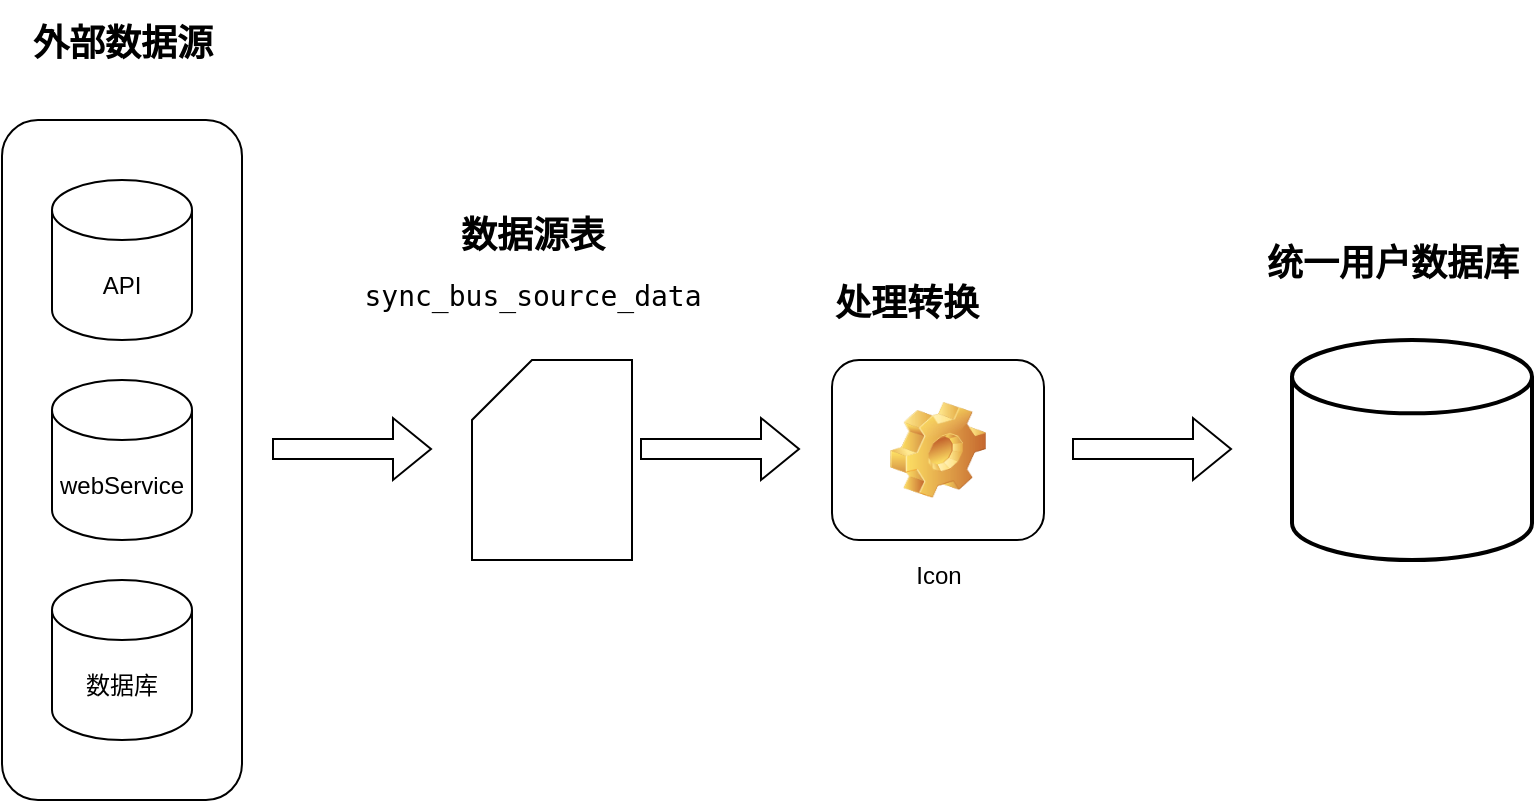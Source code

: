 <mxfile version="24.7.7">
  <diagram id="C5RBs43oDa-KdzZeNtuy" name="Page-1">
    <mxGraphModel dx="969" dy="584" grid="1" gridSize="10" guides="1" tooltips="1" connect="1" arrows="1" fold="1" page="1" pageScale="1" pageWidth="827" pageHeight="1169" math="0" shadow="0">
      <root>
        <mxCell id="WIyWlLk6GJQsqaUBKTNV-0" />
        <mxCell id="WIyWlLk6GJQsqaUBKTNV-1" parent="WIyWlLk6GJQsqaUBKTNV-0" />
        <mxCell id="DZL_igqjIlubBcpyFUkd-7" value="" style="rounded=1;whiteSpace=wrap;html=1;" vertex="1" parent="WIyWlLk6GJQsqaUBKTNV-1">
          <mxGeometry x="15" y="80" width="120" height="340" as="geometry" />
        </mxCell>
        <mxCell id="DZL_igqjIlubBcpyFUkd-0" value="API" style="shape=cylinder3;whiteSpace=wrap;html=1;boundedLbl=1;backgroundOutline=1;size=15;" vertex="1" parent="WIyWlLk6GJQsqaUBKTNV-1">
          <mxGeometry x="40" y="110" width="70" height="80" as="geometry" />
        </mxCell>
        <mxCell id="DZL_igqjIlubBcpyFUkd-5" value="webService" style="shape=cylinder3;whiteSpace=wrap;html=1;boundedLbl=1;backgroundOutline=1;size=15;" vertex="1" parent="WIyWlLk6GJQsqaUBKTNV-1">
          <mxGeometry x="40" y="210" width="70" height="80" as="geometry" />
        </mxCell>
        <mxCell id="DZL_igqjIlubBcpyFUkd-6" value="数据库" style="shape=cylinder3;whiteSpace=wrap;html=1;boundedLbl=1;backgroundOutline=1;size=15;" vertex="1" parent="WIyWlLk6GJQsqaUBKTNV-1">
          <mxGeometry x="40" y="310" width="70" height="80" as="geometry" />
        </mxCell>
        <mxCell id="DZL_igqjIlubBcpyFUkd-8" value="&lt;font style=&quot;font-size: 18px;&quot;&gt;外部数据源&lt;/font&gt;" style="text;strokeColor=none;fillColor=none;html=1;fontSize=24;fontStyle=1;verticalAlign=middle;align=center;" vertex="1" parent="WIyWlLk6GJQsqaUBKTNV-1">
          <mxGeometry x="25" y="20" width="100" height="40" as="geometry" />
        </mxCell>
        <mxCell id="DZL_igqjIlubBcpyFUkd-9" value="" style="shape=flexArrow;endArrow=classic;html=1;rounded=0;" edge="1" parent="WIyWlLk6GJQsqaUBKTNV-1">
          <mxGeometry width="50" height="50" relative="1" as="geometry">
            <mxPoint x="150" y="244.5" as="sourcePoint" />
            <mxPoint x="230" y="244.5" as="targetPoint" />
          </mxGeometry>
        </mxCell>
        <mxCell id="DZL_igqjIlubBcpyFUkd-10" value="&lt;pre style=&quot;background-color: rgb(28, 28, 28); color: rgb(246, 246, 246); font-family: &amp;quot;Courier New&amp;quot;, monospace; line-height: 100%;&quot;&gt;&lt;br&gt;&lt;/pre&gt;" style="shape=card;whiteSpace=wrap;html=1;" vertex="1" parent="WIyWlLk6GJQsqaUBKTNV-1">
          <mxGeometry x="250" y="200" width="80" height="100" as="geometry" />
        </mxCell>
        <mxCell id="DZL_igqjIlubBcpyFUkd-11" value="&lt;font style=&quot;font-size: 18px;&quot;&gt;数据源表&lt;/font&gt;&lt;div&gt;&lt;span style=&quot;font-family: Consolas, monospace; font-size: 10.5pt; font-weight: normal; background-color: initial;&quot;&gt;sync_bus_source_data&lt;/span&gt;&lt;/div&gt;" style="text;strokeColor=none;fillColor=none;html=1;fontSize=24;fontStyle=1;verticalAlign=middle;align=center;" vertex="1" parent="WIyWlLk6GJQsqaUBKTNV-1">
          <mxGeometry x="230" y="130" width="100" height="40" as="geometry" />
        </mxCell>
        <mxCell id="DZL_igqjIlubBcpyFUkd-15" value="Icon" style="icon;html=1;image=img/clipart/Gear_128x128.png" vertex="1" parent="WIyWlLk6GJQsqaUBKTNV-1">
          <mxGeometry x="430" y="200" width="106" height="90" as="geometry" />
        </mxCell>
        <mxCell id="DZL_igqjIlubBcpyFUkd-16" value="&lt;span style=&quot;font-size: 18px;&quot;&gt;处理转换&lt;/span&gt;" style="text;strokeColor=none;fillColor=none;html=1;fontSize=24;fontStyle=1;verticalAlign=middle;align=center;" vertex="1" parent="WIyWlLk6GJQsqaUBKTNV-1">
          <mxGeometry x="417" y="150" width="100" height="40" as="geometry" />
        </mxCell>
        <mxCell id="DZL_igqjIlubBcpyFUkd-17" value="" style="strokeWidth=2;html=1;shape=mxgraph.flowchart.database;whiteSpace=wrap;" vertex="1" parent="WIyWlLk6GJQsqaUBKTNV-1">
          <mxGeometry x="660" y="190" width="120" height="110" as="geometry" />
        </mxCell>
        <mxCell id="DZL_igqjIlubBcpyFUkd-19" value="&lt;span style=&quot;font-size: 18px;&quot;&gt;统一用户数据库&lt;/span&gt;" style="text;strokeColor=none;fillColor=none;html=1;fontSize=24;fontStyle=1;verticalAlign=middle;align=center;" vertex="1" parent="WIyWlLk6GJQsqaUBKTNV-1">
          <mxGeometry x="660" y="130" width="100" height="40" as="geometry" />
        </mxCell>
        <mxCell id="DZL_igqjIlubBcpyFUkd-20" value="" style="shape=flexArrow;endArrow=classic;html=1;rounded=0;" edge="1" parent="WIyWlLk6GJQsqaUBKTNV-1">
          <mxGeometry width="50" height="50" relative="1" as="geometry">
            <mxPoint x="334" y="244.5" as="sourcePoint" />
            <mxPoint x="414" y="244.5" as="targetPoint" />
          </mxGeometry>
        </mxCell>
        <mxCell id="DZL_igqjIlubBcpyFUkd-21" value="" style="shape=flexArrow;endArrow=classic;html=1;rounded=0;" edge="1" parent="WIyWlLk6GJQsqaUBKTNV-1">
          <mxGeometry width="50" height="50" relative="1" as="geometry">
            <mxPoint x="550" y="244.5" as="sourcePoint" />
            <mxPoint x="630" y="244.5" as="targetPoint" />
          </mxGeometry>
        </mxCell>
      </root>
    </mxGraphModel>
  </diagram>
</mxfile>
